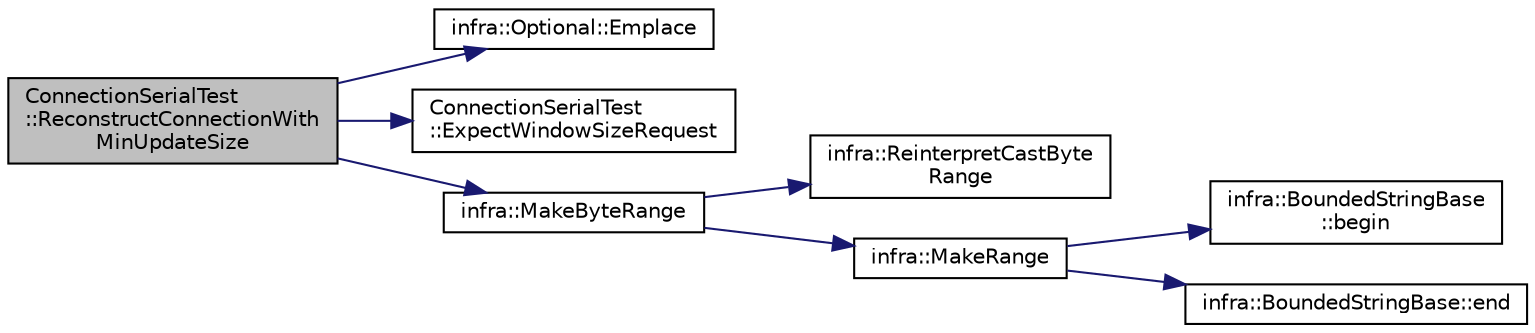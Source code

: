 digraph "ConnectionSerialTest::ReconstructConnectionWithMinUpdateSize"
{
 // INTERACTIVE_SVG=YES
  edge [fontname="Helvetica",fontsize="10",labelfontname="Helvetica",labelfontsize="10"];
  node [fontname="Helvetica",fontsize="10",shape=record];
  rankdir="LR";
  Node84 [label="ConnectionSerialTest\l::ReconstructConnectionWith\lMinUpdateSize",height=0.2,width=0.4,color="black", fillcolor="grey75", style="filled", fontcolor="black"];
  Node84 -> Node85 [color="midnightblue",fontsize="10",style="solid",fontname="Helvetica"];
  Node85 [label="infra::Optional::Emplace",height=0.2,width=0.4,color="black", fillcolor="white", style="filled",URL="$dc/df7/classinfra_1_1_optional.html#a1605aac3a47de3990f0ea12b73941af3"];
  Node84 -> Node86 [color="midnightblue",fontsize="10",style="solid",fontname="Helvetica"];
  Node86 [label="ConnectionSerialTest\l::ExpectWindowSizeRequest",height=0.2,width=0.4,color="black", fillcolor="white", style="filled",URL="$d9/d48/class_connection_serial_test.html#a37bba74002e31a004ba6d6dd051c9917"];
  Node84 -> Node87 [color="midnightblue",fontsize="10",style="solid",fontname="Helvetica"];
  Node87 [label="infra::MakeByteRange",height=0.2,width=0.4,color="black", fillcolor="white", style="filled",URL="$d0/de3/namespaceinfra.html#ae4478bf95f90ceb679642cb4180f205f"];
  Node87 -> Node88 [color="midnightblue",fontsize="10",style="solid",fontname="Helvetica"];
  Node88 [label="infra::ReinterpretCastByte\lRange",height=0.2,width=0.4,color="black", fillcolor="white", style="filled",URL="$d0/de3/namespaceinfra.html#a74203fdf2e029d2667c7e4925092cc9a"];
  Node87 -> Node89 [color="midnightblue",fontsize="10",style="solid",fontname="Helvetica"];
  Node89 [label="infra::MakeRange",height=0.2,width=0.4,color="black", fillcolor="white", style="filled",URL="$d0/de3/namespaceinfra.html#afe38b7d4318537de2f28b244211c4275"];
  Node89 -> Node90 [color="midnightblue",fontsize="10",style="solid",fontname="Helvetica"];
  Node90 [label="infra::BoundedStringBase\l::begin",height=0.2,width=0.4,color="black", fillcolor="white", style="filled",URL="$d1/d2a/classinfra_1_1_bounded_string_base.html#aef23e4250cad2fdc69ccc39f68734233"];
  Node89 -> Node91 [color="midnightblue",fontsize="10",style="solid",fontname="Helvetica"];
  Node91 [label="infra::BoundedStringBase::end",height=0.2,width=0.4,color="black", fillcolor="white", style="filled",URL="$d1/d2a/classinfra_1_1_bounded_string_base.html#af5021f1ea3898146d0a55c2895f07dbf"];
}
